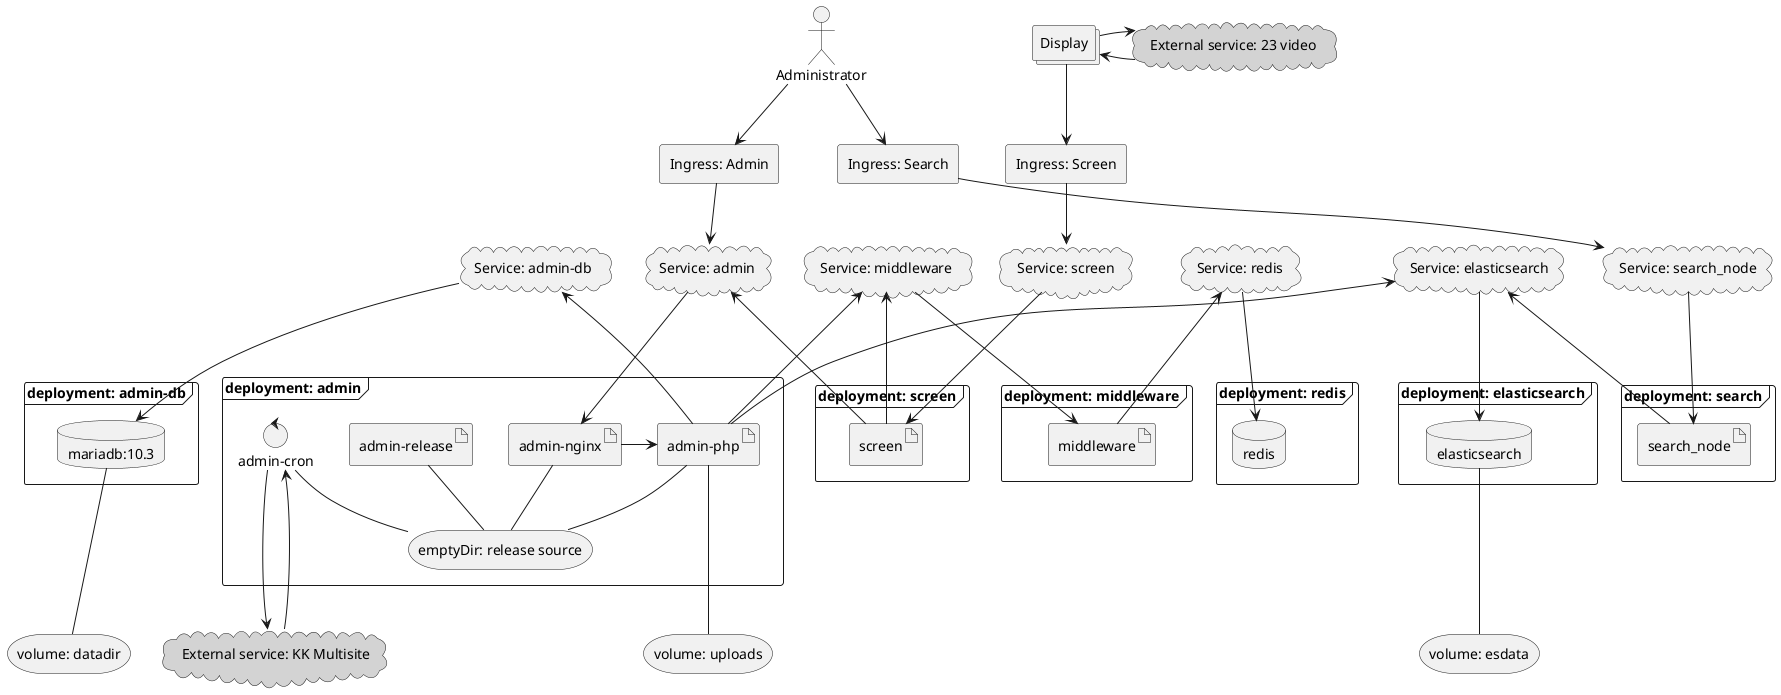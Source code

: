 @startuml

' Define external actors
actor actor_admin as "Administrator"
collections actor_display as "Display"

' Define external services
cloud external_multisite as "External service: KK Multisite"  #LightGray
cloud external_twentythree as "External service: 23 video" #LightGray

' Define Services
cloud service_elasticsearch as "Service: elasticsearch"
cloud service_search_node as "Service: search_node"
cloud service_middleware as "Service: middleware"
cloud service_admin_db as "Service: admin-db"
cloud service_admin as "Service: admin"
cloud service_screen as "Service: screen"
cloud service_redis as "Service: redis"

' Define ingresses
rectangle ingress_admin as "Ingress: Admin"
rectangle ingress_screen as "Ingress: Screen"
rectangle ingress_search as "Ingress: Search"

' Define volumes
storage storage_uploads as "volume: uploads"
storage storage_datadir as "volume: datadir"
storage storage_esdata as "volume: esdata"

' Define deployments and their containers
together {
  frame deployment_admin as "deployment: admin" {
    together {
      artifact admin_nginx as "admin-nginx"
      artifact admin_php as "admin-php"
      control admin_cron as "admin-cron"
    }
    artifact admin_release as "admin-release"

    ' Internal storage so no volume
    storage storage_release_src as "emptyDir: release source"
  }

  frame deployment_admin_db as "deployment: admin-db" {
    database mariadb as "mariadb:10.3"
  }
}

together {
  frame deployment_elasticsearch as "deployment: elasticsearch" {
    database elasticsearch
  }

  frame deployment_search as "deployment: search" {
    artifact search_node
  }
}

together {
  frame deployment_redis as "deployment: redis" {
    database redis
  }

  frame deployment_middleware as "deployment: middleware" {
    artifact middleware
  }
}

frame deployment_screen as "deployment: screen" {
  artifact screen
}

' Connect containers to storage
admin_release -d- storage_release_src
admin_nginx -d- storage_release_src
admin_php -d- storage_release_src
admin_cron -d- storage_release_src
admin_php --- storage_uploads
mariadb --- storage_datadir
elasticsearch --- storage_esdata

' Connect services to containers
service_admin -d--> admin_nginx
service_middleware -d--> middleware
service_screen -d--> screen
service_elasticsearch -d--> elasticsearch
service_admin_db -d--> mariadb
service_redis -d--> redis
service_search_node -d--> search_node

' Connect external services
external_twentythree -l--> actor_display
external_twentythree <-l-- actor_display
external_multisite <-u-- admin_cron
external_multisite -u--> admin_cron

' Inter-container communication
admin_php -u--> service_admin_db
admin_php -u--> service_middleware
admin_php -u--> service_elasticsearch
search_node -u--> service_elasticsearch
middleware -u--> service_redis
screen -u--> service_middleware
screen -u--> service_admin
admin_nginx -> admin_php

' Connect ingresses to services
ingress_admin -d-> service_admin
ingress_screen -d-> service_screen
ingress_search -d-> service_search_node

' Connect external users to ingress
actor_admin -d-> ingress_admin
actor_admin -d-> ingress_search
actor_display -d-> ingress_screen

@enduml
